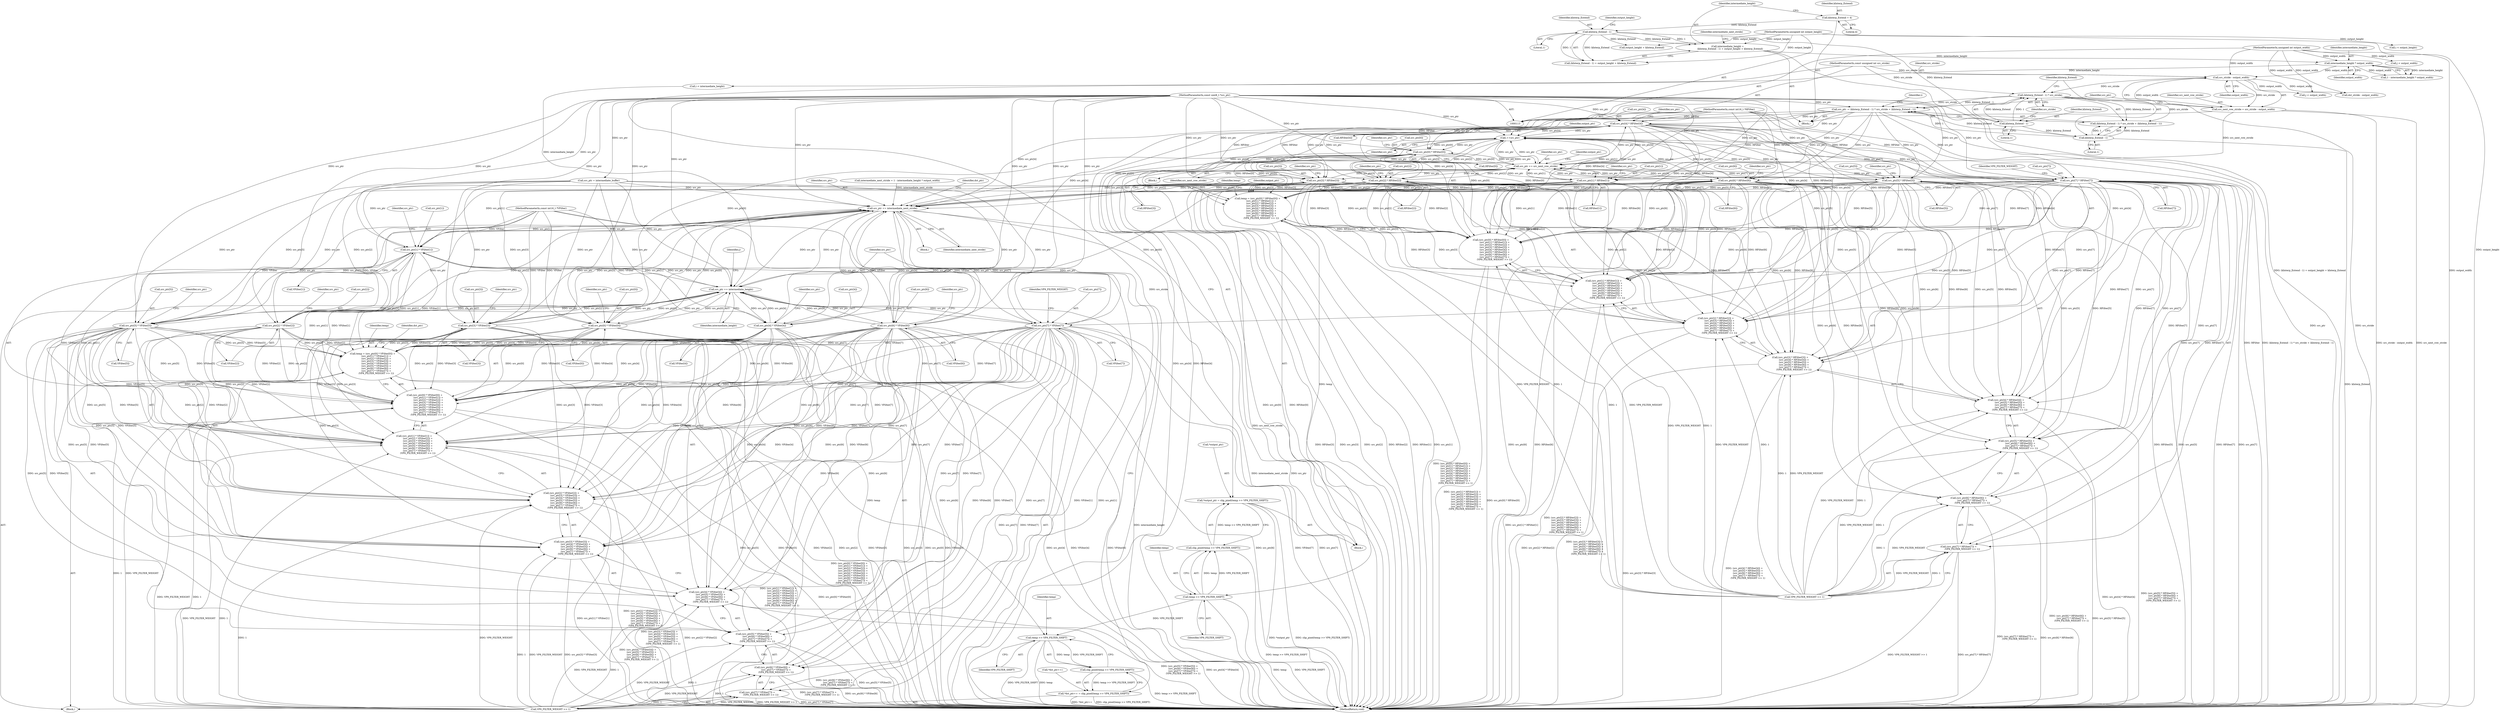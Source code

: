 digraph "0_Android_5a9753fca56f0eeb9f61e342b2fccffc364f9426_34@array" {
"1000225" [label="(Call,src_ptr[4] * HFilter[4])"];
"1000158" [label="(Call,src_ptr -= (kInterp_Extend - 1) * src_stride + (kInterp_Extend - 1))"];
"1000161" [label="(Call,(kInterp_Extend - 1) * src_stride)"];
"1000162" [label="(Call,kInterp_Extend - 1)"];
"1000131" [label="(Call,kInterp_Extend - 1)"];
"1000124" [label="(Call,kInterp_Extend = 4)"];
"1000155" [label="(Call,src_stride - output_width)"];
"1000115" [label="(MethodParameterIn,const unsigned int src_stride)"];
"1000145" [label="(Call,intermediate_height * output_width)"];
"1000128" [label="(Call,intermediate_height =\n       (kInterp_Extend - 1) + output_height + kInterp_Extend)"];
"1000121" [label="(MethodParameterIn,unsigned int output_height)"];
"1000120" [label="(MethodParameterIn,unsigned int output_width)"];
"1000166" [label="(Call,kInterp_Extend - 1)"];
"1000114" [label="(MethodParameterIn,const uint8_t *src_ptr)"];
"1000266" [label="(Call,++src_ptr)"];
"1000193" [label="(Call,src_ptr[0] * HFilter[0])"];
"1000271" [label="(Call,src_ptr += src_next_row_stride)"];
"1000153" [label="(Call,src_next_row_stride = src_stride - output_width)"];
"1000209" [label="(Call,src_ptr[2] * HFilter[2])"];
"1000116" [label="(MethodParameterIn,const int16_t *HFilter)"];
"1000225" [label="(Call,src_ptr[4] * HFilter[4])"];
"1000217" [label="(Call,src_ptr[3] * HFilter[3])"];
"1000201" [label="(Call,src_ptr[1] * HFilter[1])"];
"1000233" [label="(Call,src_ptr[5] * HFilter[5])"];
"1000241" [label="(Call,src_ptr[6] * HFilter[6])"];
"1000249" [label="(Call,src_ptr[7] * HFilter[7])"];
"1000190" [label="(Call,temp = (src_ptr[0] * HFilter[0]) +\n          (src_ptr[1] * HFilter[1]) +\n          (src_ptr[2] * HFilter[2]) +\n          (src_ptr[3] * HFilter[3]) +\n          (src_ptr[4] * HFilter[4]) +\n          (src_ptr[5] * HFilter[5]) +\n          (src_ptr[6] * HFilter[6]) +\n          (src_ptr[7] * HFilter[7]) +\n          (VP9_FILTER_WEIGHT >> 1))"];
"1000263" [label="(Call,temp >> VP9_FILTER_SHIFT)"];
"1000262" [label="(Call,clip_pixel(temp >> VP9_FILTER_SHIFT))"];
"1000259" [label="(Call,*output_ptr = clip_pixel(temp >> VP9_FILTER_SHIFT))"];
"1000381" [label="(Call,temp >> VP9_FILTER_SHIFT)"];
"1000380" [label="(Call,clip_pixel(temp >> VP9_FILTER_SHIFT))"];
"1000376" [label="(Call,*dst_ptr++ = clip_pixel(temp >> VP9_FILTER_SHIFT))"];
"1000192" [label="(Call,(src_ptr[0] * HFilter[0]) +\n          (src_ptr[1] * HFilter[1]) +\n          (src_ptr[2] * HFilter[2]) +\n          (src_ptr[3] * HFilter[3]) +\n          (src_ptr[4] * HFilter[4]) +\n          (src_ptr[5] * HFilter[5]) +\n          (src_ptr[6] * HFilter[6]) +\n          (src_ptr[7] * HFilter[7]) +\n          (VP9_FILTER_WEIGHT >> 1))"];
"1000200" [label="(Call,(src_ptr[1] * HFilter[1]) +\n          (src_ptr[2] * HFilter[2]) +\n          (src_ptr[3] * HFilter[3]) +\n          (src_ptr[4] * HFilter[4]) +\n          (src_ptr[5] * HFilter[5]) +\n          (src_ptr[6] * HFilter[6]) +\n          (src_ptr[7] * HFilter[7]) +\n          (VP9_FILTER_WEIGHT >> 1))"];
"1000208" [label="(Call,(src_ptr[2] * HFilter[2]) +\n          (src_ptr[3] * HFilter[3]) +\n          (src_ptr[4] * HFilter[4]) +\n          (src_ptr[5] * HFilter[5]) +\n          (src_ptr[6] * HFilter[6]) +\n          (src_ptr[7] * HFilter[7]) +\n          (VP9_FILTER_WEIGHT >> 1))"];
"1000216" [label="(Call,(src_ptr[3] * HFilter[3]) +\n          (src_ptr[4] * HFilter[4]) +\n          (src_ptr[5] * HFilter[5]) +\n          (src_ptr[6] * HFilter[6]) +\n          (src_ptr[7] * HFilter[7]) +\n          (VP9_FILTER_WEIGHT >> 1))"];
"1000224" [label="(Call,(src_ptr[4] * HFilter[4]) +\n          (src_ptr[5] * HFilter[5]) +\n          (src_ptr[6] * HFilter[6]) +\n          (src_ptr[7] * HFilter[7]) +\n          (VP9_FILTER_WEIGHT >> 1))"];
"1000318" [label="(Call,src_ptr[1] * VFilter[1])"];
"1000307" [label="(Call,temp = (src_ptr[0] * VFilter[0]) +\n          (src_ptr[1] * VFilter[1]) +\n          (src_ptr[2] * VFilter[2]) +\n          (src_ptr[3] * VFilter[3]) +\n          (src_ptr[4] * VFilter[4]) +\n          (src_ptr[5] * VFilter[5]) +\n          (src_ptr[6] * VFilter[6]) +\n          (src_ptr[7] * VFilter[7]) +\n          (VP9_FILTER_WEIGHT >> 1))"];
"1000309" [label="(Call,(src_ptr[0] * VFilter[0]) +\n          (src_ptr[1] * VFilter[1]) +\n          (src_ptr[2] * VFilter[2]) +\n          (src_ptr[3] * VFilter[3]) +\n          (src_ptr[4] * VFilter[4]) +\n          (src_ptr[5] * VFilter[5]) +\n          (src_ptr[6] * VFilter[6]) +\n          (src_ptr[7] * VFilter[7]) +\n          (VP9_FILTER_WEIGHT >> 1))"];
"1000317" [label="(Call,(src_ptr[1] * VFilter[1]) +\n          (src_ptr[2] * VFilter[2]) +\n          (src_ptr[3] * VFilter[3]) +\n          (src_ptr[4] * VFilter[4]) +\n          (src_ptr[5] * VFilter[5]) +\n          (src_ptr[6] * VFilter[6]) +\n          (src_ptr[7] * VFilter[7]) +\n          (VP9_FILTER_WEIGHT >> 1))"];
"1000384" [label="(Call,src_ptr += intermediate_height)"];
"1000310" [label="(Call,src_ptr[0] * VFilter[0])"];
"1000387" [label="(Call,src_ptr += intermediate_next_stride)"];
"1000326" [label="(Call,src_ptr[2] * VFilter[2])"];
"1000325" [label="(Call,(src_ptr[2] * VFilter[2]) +\n          (src_ptr[3] * VFilter[3]) +\n          (src_ptr[4] * VFilter[4]) +\n          (src_ptr[5] * VFilter[5]) +\n          (src_ptr[6] * VFilter[6]) +\n          (src_ptr[7] * VFilter[7]) +\n          (VP9_FILTER_WEIGHT >> 1))"];
"1000334" [label="(Call,src_ptr[3] * VFilter[3])"];
"1000333" [label="(Call,(src_ptr[3] * VFilter[3]) +\n          (src_ptr[4] * VFilter[4]) +\n          (src_ptr[5] * VFilter[5]) +\n          (src_ptr[6] * VFilter[6]) +\n          (src_ptr[7] * VFilter[7]) +\n          (VP9_FILTER_WEIGHT >> 1))"];
"1000342" [label="(Call,src_ptr[4] * VFilter[4])"];
"1000341" [label="(Call,(src_ptr[4] * VFilter[4]) +\n          (src_ptr[5] * VFilter[5]) +\n          (src_ptr[6] * VFilter[6]) +\n          (src_ptr[7] * VFilter[7]) +\n          (VP9_FILTER_WEIGHT >> 1))"];
"1000350" [label="(Call,src_ptr[5] * VFilter[5])"];
"1000349" [label="(Call,(src_ptr[5] * VFilter[5]) +\n          (src_ptr[6] * VFilter[6]) +\n          (src_ptr[7] * VFilter[7]) +\n          (VP9_FILTER_WEIGHT >> 1))"];
"1000358" [label="(Call,src_ptr[6] * VFilter[6])"];
"1000357" [label="(Call,(src_ptr[6] * VFilter[6]) +\n          (src_ptr[7] * VFilter[7]) +\n          (VP9_FILTER_WEIGHT >> 1))"];
"1000366" [label="(Call,src_ptr[7] * VFilter[7])"];
"1000365" [label="(Call,(src_ptr[7] * VFilter[7]) +\n          (VP9_FILTER_WEIGHT >> 1))"];
"1000232" [label="(Call,(src_ptr[5] * HFilter[5]) +\n          (src_ptr[6] * HFilter[6]) +\n          (src_ptr[7] * HFilter[7]) +\n          (VP9_FILTER_WEIGHT >> 1))"];
"1000240" [label="(Call,(src_ptr[6] * HFilter[6]) +\n          (src_ptr[7] * HFilter[7]) +\n          (VP9_FILTER_WEIGHT >> 1))"];
"1000248" [label="(Call,(src_ptr[7] * HFilter[7]) +\n          (VP9_FILTER_WEIGHT >> 1))"];
"1000166" [label="(Call,kInterp_Extend - 1)"];
"1000219" [label="(Identifier,src_ptr)"];
"1000121" [label="(MethodParameterIn,unsigned int output_height)"];
"1000272" [label="(Identifier,src_ptr)"];
"1000203" [label="(Identifier,src_ptr)"];
"1000221" [label="(Call,HFilter[3])"];
"1000162" [label="(Call,kInterp_Extend - 1)"];
"1000248" [label="(Call,(src_ptr[7] * HFilter[7]) +\n          (VP9_FILTER_WEIGHT >> 1))"];
"1000382" [label="(Identifier,temp)"];
"1000242" [label="(Call,src_ptr[6])"];
"1000130" [label="(Call,(kInterp_Extend - 1) + output_height + kInterp_Extend)"];
"1000343" [label="(Call,src_ptr[4])"];
"1000168" [label="(Literal,1)"];
"1000218" [label="(Call,src_ptr[3])"];
"1000377" [label="(Call,*dst_ptr++)"];
"1000383" [label="(Identifier,VP9_FILTER_SHIFT)"];
"1000263" [label="(Call,temp >> VP9_FILTER_SHIFT)"];
"1000304" [label="(Identifier,j)"];
"1000262" [label="(Call,clip_pixel(temp >> VP9_FILTER_SHIFT))"];
"1000217" [label="(Call,src_ptr[3] * HFilter[3])"];
"1000380" [label="(Call,clip_pixel(temp >> VP9_FILTER_SHIFT))"];
"1000126" [label="(Literal,4)"];
"1000192" [label="(Call,(src_ptr[0] * HFilter[0]) +\n          (src_ptr[1] * HFilter[1]) +\n          (src_ptr[2] * HFilter[2]) +\n          (src_ptr[3] * HFilter[3]) +\n          (src_ptr[4] * HFilter[4]) +\n          (src_ptr[5] * HFilter[5]) +\n          (src_ptr[6] * HFilter[6]) +\n          (src_ptr[7] * HFilter[7]) +\n          (VP9_FILTER_WEIGHT >> 1))"];
"1000290" [label="(Call,i < output_height)"];
"1000115" [label="(MethodParameterIn,const unsigned int src_stride)"];
"1000374" [label="(Identifier,VP9_FILTER_WEIGHT)"];
"1000379" [label="(Identifier,dst_ptr)"];
"1000135" [label="(Identifier,output_height)"];
"1000194" [label="(Call,src_ptr[0])"];
"1000277" [label="(Call,src_ptr = intermediate_buffer)"];
"1000311" [label="(Call,src_ptr[0])"];
"1000351" [label="(Call,src_ptr[5])"];
"1000326" [label="(Call,src_ptr[2] * VFilter[2])"];
"1000209" [label="(Call,src_ptr[2] * HFilter[2])"];
"1000165" [label="(Identifier,src_stride)"];
"1000132" [label="(Identifier,kInterp_Extend)"];
"1000167" [label="(Identifier,kInterp_Extend)"];
"1000178" [label="(Block,)"];
"1000164" [label="(Literal,1)"];
"1000141" [label="(Call,intermediate_next_stride = 1 - intermediate_height * output_width)"];
"1000307" [label="(Call,temp = (src_ptr[0] * VFilter[0]) +\n          (src_ptr[1] * VFilter[1]) +\n          (src_ptr[2] * VFilter[2]) +\n          (src_ptr[3] * VFilter[3]) +\n          (src_ptr[4] * VFilter[4]) +\n          (src_ptr[5] * VFilter[5]) +\n          (src_ptr[6] * VFilter[6]) +\n          (src_ptr[7] * VFilter[7]) +\n          (VP9_FILTER_WEIGHT >> 1))"];
"1000134" [label="(Call,output_height + kInterp_Extend)"];
"1000234" [label="(Call,src_ptr[5])"];
"1000260" [label="(Call,*output_ptr)"];
"1000362" [label="(Call,VFilter[6])"];
"1000370" [label="(Call,VFilter[7])"];
"1000191" [label="(Identifier,temp)"];
"1000226" [label="(Call,src_ptr[4])"];
"1000308" [label="(Identifier,temp)"];
"1000197" [label="(Call,HFilter[0])"];
"1000320" [label="(Identifier,src_ptr)"];
"1000322" [label="(Call,VFilter[1])"];
"1000146" [label="(Identifier,intermediate_height)"];
"1000346" [label="(Call,VFilter[4])"];
"1000251" [label="(Identifier,src_ptr)"];
"1000161" [label="(Call,(kInterp_Extend - 1) * src_stride)"];
"1000208" [label="(Call,(src_ptr[2] * HFilter[2]) +\n          (src_ptr[3] * HFilter[3]) +\n          (src_ptr[4] * HFilter[4]) +\n          (src_ptr[5] * HFilter[5]) +\n          (src_ptr[6] * HFilter[6]) +\n          (src_ptr[7] * HFilter[7]) +\n          (VP9_FILTER_WEIGHT >> 1))"];
"1000124" [label="(Call,kInterp_Extend = 4)"];
"1000259" [label="(Call,*output_ptr = clip_pixel(temp >> VP9_FILTER_SHIFT))"];
"1000249" [label="(Call,src_ptr[7] * HFilter[7])"];
"1000330" [label="(Call,VFilter[2])"];
"1000237" [label="(Call,HFilter[5])"];
"1000261" [label="(Identifier,output_ptr)"];
"1000155" [label="(Call,src_stride - output_width)"];
"1000240" [label="(Call,(src_ptr[6] * HFilter[6]) +\n          (src_ptr[7] * HFilter[7]) +\n          (VP9_FILTER_WEIGHT >> 1))"];
"1000171" [label="(Identifier,i)"];
"1000158" [label="(Call,src_ptr -= (kInterp_Extend - 1) * src_stride + (kInterp_Extend - 1))"];
"1000241" [label="(Call,src_ptr[6] * HFilter[6])"];
"1000349" [label="(Call,(src_ptr[5] * VFilter[5]) +\n          (src_ptr[6] * VFilter[6]) +\n          (src_ptr[7] * VFilter[7]) +\n          (VP9_FILTER_WEIGHT >> 1))"];
"1000183" [label="(Call,j < output_width)"];
"1000200" [label="(Call,(src_ptr[1] * HFilter[1]) +\n          (src_ptr[2] * HFilter[2]) +\n          (src_ptr[3] * HFilter[3]) +\n          (src_ptr[4] * HFilter[4]) +\n          (src_ptr[5] * HFilter[5]) +\n          (src_ptr[6] * HFilter[6]) +\n          (src_ptr[7] * HFilter[7]) +\n          (VP9_FILTER_WEIGHT >> 1))"];
"1000264" [label="(Identifier,temp)"];
"1000114" [label="(MethodParameterIn,const uint8_t *src_ptr)"];
"1000257" [label="(Identifier,VP9_FILTER_WEIGHT)"];
"1000336" [label="(Identifier,src_ptr)"];
"1000205" [label="(Call,HFilter[1])"];
"1000256" [label="(Call,VP9_FILTER_WEIGHT >> 1)"];
"1000386" [label="(Identifier,intermediate_height)"];
"1000245" [label="(Call,HFilter[6])"];
"1000143" [label="(Call,1 - intermediate_height * output_width)"];
"1000224" [label="(Call,(src_ptr[4] * HFilter[4]) +\n          (src_ptr[5] * HFilter[5]) +\n          (src_ptr[6] * HFilter[6]) +\n          (src_ptr[7] * HFilter[7]) +\n          (VP9_FILTER_WEIGHT >> 1))"];
"1000120" [label="(MethodParameterIn,unsigned int output_width)"];
"1000131" [label="(Call,kInterp_Extend - 1)"];
"1000295" [label="(Block,)"];
"1000352" [label="(Identifier,src_ptr)"];
"1000116" [label="(MethodParameterIn,const int16_t *HFilter)"];
"1000157" [label="(Identifier,output_width)"];
"1000365" [label="(Call,(src_ptr[7] * VFilter[7]) +\n          (VP9_FILTER_WEIGHT >> 1))"];
"1000156" [label="(Identifier,src_stride)"];
"1000366" [label="(Call,src_ptr[7] * VFilter[7])"];
"1000384" [label="(Call,src_ptr += intermediate_height)"];
"1000327" [label="(Call,src_ptr[2])"];
"1000391" [label="(Identifier,dst_ptr)"];
"1000300" [label="(Call,j < output_width)"];
"1000359" [label="(Call,src_ptr[6])"];
"1000389" [label="(Identifier,intermediate_next_stride)"];
"1000154" [label="(Identifier,src_next_row_stride)"];
"1000210" [label="(Call,src_ptr[2])"];
"1000354" [label="(Call,VFilter[5])"];
"1000142" [label="(Identifier,intermediate_next_stride)"];
"1000335" [label="(Call,src_ptr[3])"];
"1000309" [label="(Call,(src_ptr[0] * VFilter[0]) +\n          (src_ptr[1] * VFilter[1]) +\n          (src_ptr[2] * VFilter[2]) +\n          (src_ptr[3] * VFilter[3]) +\n          (src_ptr[4] * VFilter[4]) +\n          (src_ptr[5] * VFilter[5]) +\n          (src_ptr[6] * VFilter[6]) +\n          (src_ptr[7] * VFilter[7]) +\n          (VP9_FILTER_WEIGHT >> 1))"];
"1000266" [label="(Call,++src_ptr)"];
"1000190" [label="(Call,temp = (src_ptr[0] * HFilter[0]) +\n          (src_ptr[1] * HFilter[1]) +\n          (src_ptr[2] * HFilter[2]) +\n          (src_ptr[3] * HFilter[3]) +\n          (src_ptr[4] * HFilter[4]) +\n          (src_ptr[5] * HFilter[5]) +\n          (src_ptr[6] * HFilter[6]) +\n          (src_ptr[7] * HFilter[7]) +\n          (VP9_FILTER_WEIGHT >> 1))"];
"1000305" [label="(Block,)"];
"1000153" [label="(Call,src_next_row_stride = src_stride - output_width)"];
"1000325" [label="(Call,(src_ptr[2] * VFilter[2]) +\n          (src_ptr[3] * VFilter[3]) +\n          (src_ptr[4] * VFilter[4]) +\n          (src_ptr[5] * VFilter[5]) +\n          (src_ptr[6] * VFilter[6]) +\n          (src_ptr[7] * VFilter[7]) +\n          (VP9_FILTER_WEIGHT >> 1))"];
"1000271" [label="(Call,src_ptr += src_next_row_stride)"];
"1000318" [label="(Call,src_ptr[1] * VFilter[1])"];
"1000342" [label="(Call,src_ptr[4] * VFilter[4])"];
"1000227" [label="(Identifier,src_ptr)"];
"1000160" [label="(Call,(kInterp_Extend - 1) * src_stride + (kInterp_Extend - 1))"];
"1000201" [label="(Call,src_ptr[1] * HFilter[1])"];
"1000243" [label="(Identifier,src_ptr)"];
"1000341" [label="(Call,(src_ptr[4] * VFilter[4]) +\n          (src_ptr[5] * VFilter[5]) +\n          (src_ptr[6] * VFilter[6]) +\n          (src_ptr[7] * VFilter[7]) +\n          (VP9_FILTER_WEIGHT >> 1))"];
"1000273" [label="(Identifier,src_next_row_stride)"];
"1000338" [label="(Call,VFilter[3])"];
"1000275" [label="(Identifier,output_ptr)"];
"1000344" [label="(Identifier,src_ptr)"];
"1000225" [label="(Call,src_ptr[4] * HFilter[4])"];
"1000317" [label="(Call,(src_ptr[1] * VFilter[1]) +\n          (src_ptr[2] * VFilter[2]) +\n          (src_ptr[3] * VFilter[3]) +\n          (src_ptr[4] * VFilter[4]) +\n          (src_ptr[5] * VFilter[5]) +\n          (src_ptr[6] * VFilter[6]) +\n          (src_ptr[7] * VFilter[7]) +\n          (VP9_FILTER_WEIGHT >> 1))"];
"1000357" [label="(Call,(src_ptr[6] * VFilter[6]) +\n          (src_ptr[7] * VFilter[7]) +\n          (VP9_FILTER_WEIGHT >> 1))"];
"1000393" [label="(MethodReturn,void)"];
"1000147" [label="(Identifier,output_width)"];
"1000129" [label="(Identifier,intermediate_height)"];
"1000193" [label="(Call,src_ptr[0] * HFilter[0])"];
"1000145" [label="(Call,intermediate_height * output_width)"];
"1000188" [label="(Block,)"];
"1000117" [label="(MethodParameterIn,const int16_t *VFilter)"];
"1000360" [label="(Identifier,src_ptr)"];
"1000235" [label="(Identifier,src_ptr)"];
"1000368" [label="(Identifier,src_ptr)"];
"1000211" [label="(Identifier,src_ptr)"];
"1000125" [label="(Identifier,kInterp_Extend)"];
"1000387" [label="(Call,src_ptr += intermediate_next_stride)"];
"1000122" [label="(Block,)"];
"1000373" [label="(Call,VP9_FILTER_WEIGHT >> 1)"];
"1000202" [label="(Call,src_ptr[1])"];
"1000233" [label="(Call,src_ptr[5] * HFilter[5])"];
"1000163" [label="(Identifier,kInterp_Extend)"];
"1000381" [label="(Call,temp >> VP9_FILTER_SHIFT)"];
"1000173" [label="(Call,i < intermediate_height)"];
"1000229" [label="(Call,HFilter[4])"];
"1000213" [label="(Call,HFilter[2])"];
"1000385" [label="(Identifier,src_ptr)"];
"1000232" [label="(Call,(src_ptr[5] * HFilter[5]) +\n          (src_ptr[6] * HFilter[6]) +\n          (src_ptr[7] * HFilter[7]) +\n          (VP9_FILTER_WEIGHT >> 1))"];
"1000367" [label="(Call,src_ptr[7])"];
"1000216" [label="(Call,(src_ptr[3] * HFilter[3]) +\n          (src_ptr[4] * HFilter[4]) +\n          (src_ptr[5] * HFilter[5]) +\n          (src_ptr[6] * HFilter[6]) +\n          (src_ptr[7] * HFilter[7]) +\n          (VP9_FILTER_WEIGHT >> 1))"];
"1000267" [label="(Identifier,src_ptr)"];
"1000128" [label="(Call,intermediate_height =\n       (kInterp_Extend - 1) + output_height + kInterp_Extend)"];
"1000253" [label="(Call,HFilter[7])"];
"1000310" [label="(Call,src_ptr[0] * VFilter[0])"];
"1000283" [label="(Call,dst_stride - output_width)"];
"1000334" [label="(Call,src_ptr[3] * VFilter[3])"];
"1000159" [label="(Identifier,src_ptr)"];
"1000376" [label="(Call,*dst_ptr++ = clip_pixel(temp >> VP9_FILTER_SHIFT))"];
"1000314" [label="(Call,VFilter[0])"];
"1000269" [label="(Identifier,output_ptr)"];
"1000350" [label="(Call,src_ptr[5] * VFilter[5])"];
"1000333" [label="(Call,(src_ptr[3] * VFilter[3]) +\n          (src_ptr[4] * VFilter[4]) +\n          (src_ptr[5] * VFilter[5]) +\n          (src_ptr[6] * VFilter[6]) +\n          (src_ptr[7] * VFilter[7]) +\n          (VP9_FILTER_WEIGHT >> 1))"];
"1000133" [label="(Literal,1)"];
"1000358" [label="(Call,src_ptr[6] * VFilter[6])"];
"1000250" [label="(Call,src_ptr[7])"];
"1000328" [label="(Identifier,src_ptr)"];
"1000265" [label="(Identifier,VP9_FILTER_SHIFT)"];
"1000388" [label="(Identifier,src_ptr)"];
"1000319" [label="(Call,src_ptr[1])"];
"1000225" -> "1000224"  [label="AST: "];
"1000225" -> "1000229"  [label="CFG: "];
"1000226" -> "1000225"  [label="AST: "];
"1000229" -> "1000225"  [label="AST: "];
"1000235" -> "1000225"  [label="CFG: "];
"1000225" -> "1000393"  [label="DDG: src_ptr[4]"];
"1000225" -> "1000393"  [label="DDG: HFilter[4]"];
"1000225" -> "1000190"  [label="DDG: src_ptr[4]"];
"1000225" -> "1000190"  [label="DDG: HFilter[4]"];
"1000225" -> "1000192"  [label="DDG: src_ptr[4]"];
"1000225" -> "1000192"  [label="DDG: HFilter[4]"];
"1000225" -> "1000200"  [label="DDG: src_ptr[4]"];
"1000225" -> "1000200"  [label="DDG: HFilter[4]"];
"1000225" -> "1000208"  [label="DDG: src_ptr[4]"];
"1000225" -> "1000208"  [label="DDG: HFilter[4]"];
"1000225" -> "1000216"  [label="DDG: src_ptr[4]"];
"1000225" -> "1000216"  [label="DDG: HFilter[4]"];
"1000225" -> "1000224"  [label="DDG: src_ptr[4]"];
"1000225" -> "1000224"  [label="DDG: HFilter[4]"];
"1000158" -> "1000225"  [label="DDG: src_ptr"];
"1000266" -> "1000225"  [label="DDG: src_ptr"];
"1000271" -> "1000225"  [label="DDG: src_ptr"];
"1000114" -> "1000225"  [label="DDG: src_ptr"];
"1000116" -> "1000225"  [label="DDG: HFilter"];
"1000225" -> "1000266"  [label="DDG: src_ptr[4]"];
"1000225" -> "1000271"  [label="DDG: src_ptr[4]"];
"1000225" -> "1000342"  [label="DDG: src_ptr[4]"];
"1000225" -> "1000387"  [label="DDG: src_ptr[4]"];
"1000158" -> "1000122"  [label="AST: "];
"1000158" -> "1000160"  [label="CFG: "];
"1000159" -> "1000158"  [label="AST: "];
"1000160" -> "1000158"  [label="AST: "];
"1000171" -> "1000158"  [label="CFG: "];
"1000158" -> "1000393"  [label="DDG: (kInterp_Extend - 1) * src_stride + (kInterp_Extend - 1)"];
"1000161" -> "1000158"  [label="DDG: kInterp_Extend - 1"];
"1000161" -> "1000158"  [label="DDG: src_stride"];
"1000166" -> "1000158"  [label="DDG: kInterp_Extend"];
"1000166" -> "1000158"  [label="DDG: 1"];
"1000114" -> "1000158"  [label="DDG: src_ptr"];
"1000158" -> "1000193"  [label="DDG: src_ptr"];
"1000158" -> "1000201"  [label="DDG: src_ptr"];
"1000158" -> "1000209"  [label="DDG: src_ptr"];
"1000158" -> "1000217"  [label="DDG: src_ptr"];
"1000158" -> "1000233"  [label="DDG: src_ptr"];
"1000158" -> "1000241"  [label="DDG: src_ptr"];
"1000158" -> "1000249"  [label="DDG: src_ptr"];
"1000158" -> "1000266"  [label="DDG: src_ptr"];
"1000158" -> "1000271"  [label="DDG: src_ptr"];
"1000161" -> "1000160"  [label="AST: "];
"1000161" -> "1000165"  [label="CFG: "];
"1000162" -> "1000161"  [label="AST: "];
"1000165" -> "1000161"  [label="AST: "];
"1000167" -> "1000161"  [label="CFG: "];
"1000161" -> "1000393"  [label="DDG: src_stride"];
"1000161" -> "1000160"  [label="DDG: kInterp_Extend - 1"];
"1000161" -> "1000160"  [label="DDG: src_stride"];
"1000162" -> "1000161"  [label="DDG: kInterp_Extend"];
"1000162" -> "1000161"  [label="DDG: 1"];
"1000155" -> "1000161"  [label="DDG: src_stride"];
"1000115" -> "1000161"  [label="DDG: src_stride"];
"1000162" -> "1000164"  [label="CFG: "];
"1000163" -> "1000162"  [label="AST: "];
"1000164" -> "1000162"  [label="AST: "];
"1000165" -> "1000162"  [label="CFG: "];
"1000131" -> "1000162"  [label="DDG: kInterp_Extend"];
"1000162" -> "1000166"  [label="DDG: kInterp_Extend"];
"1000131" -> "1000130"  [label="AST: "];
"1000131" -> "1000133"  [label="CFG: "];
"1000132" -> "1000131"  [label="AST: "];
"1000133" -> "1000131"  [label="AST: "];
"1000135" -> "1000131"  [label="CFG: "];
"1000131" -> "1000128"  [label="DDG: kInterp_Extend"];
"1000131" -> "1000128"  [label="DDG: 1"];
"1000131" -> "1000130"  [label="DDG: kInterp_Extend"];
"1000131" -> "1000130"  [label="DDG: 1"];
"1000124" -> "1000131"  [label="DDG: kInterp_Extend"];
"1000131" -> "1000134"  [label="DDG: kInterp_Extend"];
"1000124" -> "1000122"  [label="AST: "];
"1000124" -> "1000126"  [label="CFG: "];
"1000125" -> "1000124"  [label="AST: "];
"1000126" -> "1000124"  [label="AST: "];
"1000129" -> "1000124"  [label="CFG: "];
"1000155" -> "1000153"  [label="AST: "];
"1000155" -> "1000157"  [label="CFG: "];
"1000156" -> "1000155"  [label="AST: "];
"1000157" -> "1000155"  [label="AST: "];
"1000153" -> "1000155"  [label="CFG: "];
"1000155" -> "1000153"  [label="DDG: src_stride"];
"1000155" -> "1000153"  [label="DDG: output_width"];
"1000115" -> "1000155"  [label="DDG: src_stride"];
"1000145" -> "1000155"  [label="DDG: output_width"];
"1000120" -> "1000155"  [label="DDG: output_width"];
"1000155" -> "1000183"  [label="DDG: output_width"];
"1000155" -> "1000283"  [label="DDG: output_width"];
"1000115" -> "1000113"  [label="AST: "];
"1000115" -> "1000393"  [label="DDG: src_stride"];
"1000145" -> "1000143"  [label="AST: "];
"1000145" -> "1000147"  [label="CFG: "];
"1000146" -> "1000145"  [label="AST: "];
"1000147" -> "1000145"  [label="AST: "];
"1000143" -> "1000145"  [label="CFG: "];
"1000145" -> "1000143"  [label="DDG: intermediate_height"];
"1000145" -> "1000143"  [label="DDG: output_width"];
"1000128" -> "1000145"  [label="DDG: intermediate_height"];
"1000120" -> "1000145"  [label="DDG: output_width"];
"1000145" -> "1000173"  [label="DDG: intermediate_height"];
"1000128" -> "1000122"  [label="AST: "];
"1000128" -> "1000130"  [label="CFG: "];
"1000129" -> "1000128"  [label="AST: "];
"1000130" -> "1000128"  [label="AST: "];
"1000142" -> "1000128"  [label="CFG: "];
"1000128" -> "1000393"  [label="DDG: (kInterp_Extend - 1) + output_height + kInterp_Extend"];
"1000121" -> "1000128"  [label="DDG: output_height"];
"1000121" -> "1000113"  [label="AST: "];
"1000121" -> "1000393"  [label="DDG: output_height"];
"1000121" -> "1000130"  [label="DDG: output_height"];
"1000121" -> "1000134"  [label="DDG: output_height"];
"1000121" -> "1000290"  [label="DDG: output_height"];
"1000120" -> "1000113"  [label="AST: "];
"1000120" -> "1000393"  [label="DDG: output_width"];
"1000120" -> "1000183"  [label="DDG: output_width"];
"1000120" -> "1000283"  [label="DDG: output_width"];
"1000120" -> "1000300"  [label="DDG: output_width"];
"1000166" -> "1000160"  [label="AST: "];
"1000166" -> "1000168"  [label="CFG: "];
"1000167" -> "1000166"  [label="AST: "];
"1000168" -> "1000166"  [label="AST: "];
"1000160" -> "1000166"  [label="CFG: "];
"1000166" -> "1000393"  [label="DDG: kInterp_Extend"];
"1000166" -> "1000160"  [label="DDG: kInterp_Extend"];
"1000166" -> "1000160"  [label="DDG: 1"];
"1000114" -> "1000113"  [label="AST: "];
"1000114" -> "1000393"  [label="DDG: src_ptr"];
"1000114" -> "1000193"  [label="DDG: src_ptr"];
"1000114" -> "1000201"  [label="DDG: src_ptr"];
"1000114" -> "1000209"  [label="DDG: src_ptr"];
"1000114" -> "1000217"  [label="DDG: src_ptr"];
"1000114" -> "1000233"  [label="DDG: src_ptr"];
"1000114" -> "1000241"  [label="DDG: src_ptr"];
"1000114" -> "1000249"  [label="DDG: src_ptr"];
"1000114" -> "1000266"  [label="DDG: src_ptr"];
"1000114" -> "1000271"  [label="DDG: src_ptr"];
"1000114" -> "1000277"  [label="DDG: src_ptr"];
"1000114" -> "1000310"  [label="DDG: src_ptr"];
"1000114" -> "1000318"  [label="DDG: src_ptr"];
"1000114" -> "1000326"  [label="DDG: src_ptr"];
"1000114" -> "1000334"  [label="DDG: src_ptr"];
"1000114" -> "1000342"  [label="DDG: src_ptr"];
"1000114" -> "1000350"  [label="DDG: src_ptr"];
"1000114" -> "1000358"  [label="DDG: src_ptr"];
"1000114" -> "1000366"  [label="DDG: src_ptr"];
"1000114" -> "1000384"  [label="DDG: src_ptr"];
"1000114" -> "1000387"  [label="DDG: src_ptr"];
"1000266" -> "1000188"  [label="AST: "];
"1000266" -> "1000267"  [label="CFG: "];
"1000267" -> "1000266"  [label="AST: "];
"1000269" -> "1000266"  [label="CFG: "];
"1000266" -> "1000193"  [label="DDG: src_ptr"];
"1000266" -> "1000201"  [label="DDG: src_ptr"];
"1000266" -> "1000209"  [label="DDG: src_ptr"];
"1000266" -> "1000217"  [label="DDG: src_ptr"];
"1000266" -> "1000233"  [label="DDG: src_ptr"];
"1000266" -> "1000241"  [label="DDG: src_ptr"];
"1000266" -> "1000249"  [label="DDG: src_ptr"];
"1000193" -> "1000266"  [label="DDG: src_ptr[0]"];
"1000209" -> "1000266"  [label="DDG: src_ptr[2]"];
"1000217" -> "1000266"  [label="DDG: src_ptr[3]"];
"1000201" -> "1000266"  [label="DDG: src_ptr[1]"];
"1000233" -> "1000266"  [label="DDG: src_ptr[5]"];
"1000241" -> "1000266"  [label="DDG: src_ptr[6]"];
"1000249" -> "1000266"  [label="DDG: src_ptr[7]"];
"1000271" -> "1000266"  [label="DDG: src_ptr"];
"1000266" -> "1000271"  [label="DDG: src_ptr"];
"1000193" -> "1000192"  [label="AST: "];
"1000193" -> "1000197"  [label="CFG: "];
"1000194" -> "1000193"  [label="AST: "];
"1000197" -> "1000193"  [label="AST: "];
"1000203" -> "1000193"  [label="CFG: "];
"1000193" -> "1000393"  [label="DDG: src_ptr[0]"];
"1000193" -> "1000393"  [label="DDG: HFilter[0]"];
"1000193" -> "1000190"  [label="DDG: src_ptr[0]"];
"1000193" -> "1000190"  [label="DDG: HFilter[0]"];
"1000193" -> "1000192"  [label="DDG: src_ptr[0]"];
"1000193" -> "1000192"  [label="DDG: HFilter[0]"];
"1000271" -> "1000193"  [label="DDG: src_ptr"];
"1000116" -> "1000193"  [label="DDG: HFilter"];
"1000193" -> "1000271"  [label="DDG: src_ptr[0]"];
"1000193" -> "1000310"  [label="DDG: src_ptr[0]"];
"1000193" -> "1000387"  [label="DDG: src_ptr[0]"];
"1000271" -> "1000178"  [label="AST: "];
"1000271" -> "1000273"  [label="CFG: "];
"1000272" -> "1000271"  [label="AST: "];
"1000273" -> "1000271"  [label="AST: "];
"1000275" -> "1000271"  [label="CFG: "];
"1000271" -> "1000393"  [label="DDG: src_next_row_stride"];
"1000271" -> "1000201"  [label="DDG: src_ptr"];
"1000271" -> "1000209"  [label="DDG: src_ptr"];
"1000271" -> "1000217"  [label="DDG: src_ptr"];
"1000271" -> "1000233"  [label="DDG: src_ptr"];
"1000271" -> "1000241"  [label="DDG: src_ptr"];
"1000271" -> "1000249"  [label="DDG: src_ptr"];
"1000153" -> "1000271"  [label="DDG: src_next_row_stride"];
"1000209" -> "1000271"  [label="DDG: src_ptr[2]"];
"1000217" -> "1000271"  [label="DDG: src_ptr[3]"];
"1000201" -> "1000271"  [label="DDG: src_ptr[1]"];
"1000233" -> "1000271"  [label="DDG: src_ptr[5]"];
"1000241" -> "1000271"  [label="DDG: src_ptr[6]"];
"1000249" -> "1000271"  [label="DDG: src_ptr[7]"];
"1000153" -> "1000122"  [label="AST: "];
"1000154" -> "1000153"  [label="AST: "];
"1000159" -> "1000153"  [label="CFG: "];
"1000153" -> "1000393"  [label="DDG: src_stride - output_width"];
"1000153" -> "1000393"  [label="DDG: src_next_row_stride"];
"1000209" -> "1000208"  [label="AST: "];
"1000209" -> "1000213"  [label="CFG: "];
"1000210" -> "1000209"  [label="AST: "];
"1000213" -> "1000209"  [label="AST: "];
"1000219" -> "1000209"  [label="CFG: "];
"1000209" -> "1000393"  [label="DDG: src_ptr[2]"];
"1000209" -> "1000393"  [label="DDG: HFilter[2]"];
"1000209" -> "1000190"  [label="DDG: src_ptr[2]"];
"1000209" -> "1000190"  [label="DDG: HFilter[2]"];
"1000209" -> "1000192"  [label="DDG: src_ptr[2]"];
"1000209" -> "1000192"  [label="DDG: HFilter[2]"];
"1000209" -> "1000200"  [label="DDG: src_ptr[2]"];
"1000209" -> "1000200"  [label="DDG: HFilter[2]"];
"1000209" -> "1000208"  [label="DDG: src_ptr[2]"];
"1000209" -> "1000208"  [label="DDG: HFilter[2]"];
"1000116" -> "1000209"  [label="DDG: HFilter"];
"1000209" -> "1000326"  [label="DDG: src_ptr[2]"];
"1000209" -> "1000387"  [label="DDG: src_ptr[2]"];
"1000116" -> "1000113"  [label="AST: "];
"1000116" -> "1000393"  [label="DDG: HFilter"];
"1000116" -> "1000201"  [label="DDG: HFilter"];
"1000116" -> "1000217"  [label="DDG: HFilter"];
"1000116" -> "1000233"  [label="DDG: HFilter"];
"1000116" -> "1000241"  [label="DDG: HFilter"];
"1000116" -> "1000249"  [label="DDG: HFilter"];
"1000217" -> "1000216"  [label="AST: "];
"1000217" -> "1000221"  [label="CFG: "];
"1000218" -> "1000217"  [label="AST: "];
"1000221" -> "1000217"  [label="AST: "];
"1000227" -> "1000217"  [label="CFG: "];
"1000217" -> "1000393"  [label="DDG: HFilter[3]"];
"1000217" -> "1000393"  [label="DDG: src_ptr[3]"];
"1000217" -> "1000190"  [label="DDG: src_ptr[3]"];
"1000217" -> "1000190"  [label="DDG: HFilter[3]"];
"1000217" -> "1000192"  [label="DDG: src_ptr[3]"];
"1000217" -> "1000192"  [label="DDG: HFilter[3]"];
"1000217" -> "1000200"  [label="DDG: src_ptr[3]"];
"1000217" -> "1000200"  [label="DDG: HFilter[3]"];
"1000217" -> "1000208"  [label="DDG: src_ptr[3]"];
"1000217" -> "1000208"  [label="DDG: HFilter[3]"];
"1000217" -> "1000216"  [label="DDG: src_ptr[3]"];
"1000217" -> "1000216"  [label="DDG: HFilter[3]"];
"1000217" -> "1000334"  [label="DDG: src_ptr[3]"];
"1000217" -> "1000387"  [label="DDG: src_ptr[3]"];
"1000201" -> "1000200"  [label="AST: "];
"1000201" -> "1000205"  [label="CFG: "];
"1000202" -> "1000201"  [label="AST: "];
"1000205" -> "1000201"  [label="AST: "];
"1000211" -> "1000201"  [label="CFG: "];
"1000201" -> "1000393"  [label="DDG: HFilter[1]"];
"1000201" -> "1000393"  [label="DDG: src_ptr[1]"];
"1000201" -> "1000190"  [label="DDG: src_ptr[1]"];
"1000201" -> "1000190"  [label="DDG: HFilter[1]"];
"1000201" -> "1000192"  [label="DDG: src_ptr[1]"];
"1000201" -> "1000192"  [label="DDG: HFilter[1]"];
"1000201" -> "1000200"  [label="DDG: src_ptr[1]"];
"1000201" -> "1000200"  [label="DDG: HFilter[1]"];
"1000201" -> "1000318"  [label="DDG: src_ptr[1]"];
"1000201" -> "1000387"  [label="DDG: src_ptr[1]"];
"1000233" -> "1000232"  [label="AST: "];
"1000233" -> "1000237"  [label="CFG: "];
"1000234" -> "1000233"  [label="AST: "];
"1000237" -> "1000233"  [label="AST: "];
"1000243" -> "1000233"  [label="CFG: "];
"1000233" -> "1000393"  [label="DDG: HFilter[5]"];
"1000233" -> "1000393"  [label="DDG: src_ptr[5]"];
"1000233" -> "1000190"  [label="DDG: src_ptr[5]"];
"1000233" -> "1000190"  [label="DDG: HFilter[5]"];
"1000233" -> "1000192"  [label="DDG: src_ptr[5]"];
"1000233" -> "1000192"  [label="DDG: HFilter[5]"];
"1000233" -> "1000200"  [label="DDG: src_ptr[5]"];
"1000233" -> "1000200"  [label="DDG: HFilter[5]"];
"1000233" -> "1000208"  [label="DDG: src_ptr[5]"];
"1000233" -> "1000208"  [label="DDG: HFilter[5]"];
"1000233" -> "1000216"  [label="DDG: src_ptr[5]"];
"1000233" -> "1000216"  [label="DDG: HFilter[5]"];
"1000233" -> "1000224"  [label="DDG: src_ptr[5]"];
"1000233" -> "1000224"  [label="DDG: HFilter[5]"];
"1000233" -> "1000232"  [label="DDG: src_ptr[5]"];
"1000233" -> "1000232"  [label="DDG: HFilter[5]"];
"1000233" -> "1000350"  [label="DDG: src_ptr[5]"];
"1000233" -> "1000387"  [label="DDG: src_ptr[5]"];
"1000241" -> "1000240"  [label="AST: "];
"1000241" -> "1000245"  [label="CFG: "];
"1000242" -> "1000241"  [label="AST: "];
"1000245" -> "1000241"  [label="AST: "];
"1000251" -> "1000241"  [label="CFG: "];
"1000241" -> "1000393"  [label="DDG: src_ptr[6]"];
"1000241" -> "1000393"  [label="DDG: HFilter[6]"];
"1000241" -> "1000190"  [label="DDG: src_ptr[6]"];
"1000241" -> "1000190"  [label="DDG: HFilter[6]"];
"1000241" -> "1000192"  [label="DDG: src_ptr[6]"];
"1000241" -> "1000192"  [label="DDG: HFilter[6]"];
"1000241" -> "1000200"  [label="DDG: src_ptr[6]"];
"1000241" -> "1000200"  [label="DDG: HFilter[6]"];
"1000241" -> "1000208"  [label="DDG: src_ptr[6]"];
"1000241" -> "1000208"  [label="DDG: HFilter[6]"];
"1000241" -> "1000216"  [label="DDG: src_ptr[6]"];
"1000241" -> "1000216"  [label="DDG: HFilter[6]"];
"1000241" -> "1000224"  [label="DDG: src_ptr[6]"];
"1000241" -> "1000224"  [label="DDG: HFilter[6]"];
"1000241" -> "1000232"  [label="DDG: src_ptr[6]"];
"1000241" -> "1000232"  [label="DDG: HFilter[6]"];
"1000241" -> "1000240"  [label="DDG: src_ptr[6]"];
"1000241" -> "1000240"  [label="DDG: HFilter[6]"];
"1000241" -> "1000358"  [label="DDG: src_ptr[6]"];
"1000241" -> "1000387"  [label="DDG: src_ptr[6]"];
"1000249" -> "1000248"  [label="AST: "];
"1000249" -> "1000253"  [label="CFG: "];
"1000250" -> "1000249"  [label="AST: "];
"1000253" -> "1000249"  [label="AST: "];
"1000257" -> "1000249"  [label="CFG: "];
"1000249" -> "1000393"  [label="DDG: HFilter[7]"];
"1000249" -> "1000393"  [label="DDG: src_ptr[7]"];
"1000249" -> "1000190"  [label="DDG: src_ptr[7]"];
"1000249" -> "1000190"  [label="DDG: HFilter[7]"];
"1000249" -> "1000192"  [label="DDG: src_ptr[7]"];
"1000249" -> "1000192"  [label="DDG: HFilter[7]"];
"1000249" -> "1000200"  [label="DDG: src_ptr[7]"];
"1000249" -> "1000200"  [label="DDG: HFilter[7]"];
"1000249" -> "1000208"  [label="DDG: src_ptr[7]"];
"1000249" -> "1000208"  [label="DDG: HFilter[7]"];
"1000249" -> "1000216"  [label="DDG: src_ptr[7]"];
"1000249" -> "1000216"  [label="DDG: HFilter[7]"];
"1000249" -> "1000224"  [label="DDG: src_ptr[7]"];
"1000249" -> "1000224"  [label="DDG: HFilter[7]"];
"1000249" -> "1000232"  [label="DDG: src_ptr[7]"];
"1000249" -> "1000232"  [label="DDG: HFilter[7]"];
"1000249" -> "1000240"  [label="DDG: src_ptr[7]"];
"1000249" -> "1000240"  [label="DDG: HFilter[7]"];
"1000249" -> "1000248"  [label="DDG: src_ptr[7]"];
"1000249" -> "1000248"  [label="DDG: HFilter[7]"];
"1000249" -> "1000366"  [label="DDG: src_ptr[7]"];
"1000249" -> "1000387"  [label="DDG: src_ptr[7]"];
"1000190" -> "1000188"  [label="AST: "];
"1000190" -> "1000192"  [label="CFG: "];
"1000191" -> "1000190"  [label="AST: "];
"1000192" -> "1000190"  [label="AST: "];
"1000261" -> "1000190"  [label="CFG: "];
"1000190" -> "1000393"  [label="DDG: (src_ptr[0] * HFilter[0]) +\n          (src_ptr[1] * HFilter[1]) +\n          (src_ptr[2] * HFilter[2]) +\n          (src_ptr[3] * HFilter[3]) +\n          (src_ptr[4] * HFilter[4]) +\n          (src_ptr[5] * HFilter[5]) +\n          (src_ptr[6] * HFilter[6]) +\n          (src_ptr[7] * HFilter[7]) +\n          (VP9_FILTER_WEIGHT >> 1)"];
"1000256" -> "1000190"  [label="DDG: VP9_FILTER_WEIGHT"];
"1000256" -> "1000190"  [label="DDG: 1"];
"1000190" -> "1000263"  [label="DDG: temp"];
"1000263" -> "1000262"  [label="AST: "];
"1000263" -> "1000265"  [label="CFG: "];
"1000264" -> "1000263"  [label="AST: "];
"1000265" -> "1000263"  [label="AST: "];
"1000262" -> "1000263"  [label="CFG: "];
"1000263" -> "1000393"  [label="DDG: VP9_FILTER_SHIFT"];
"1000263" -> "1000393"  [label="DDG: temp"];
"1000263" -> "1000262"  [label="DDG: temp"];
"1000263" -> "1000262"  [label="DDG: VP9_FILTER_SHIFT"];
"1000263" -> "1000381"  [label="DDG: VP9_FILTER_SHIFT"];
"1000262" -> "1000259"  [label="AST: "];
"1000259" -> "1000262"  [label="CFG: "];
"1000262" -> "1000393"  [label="DDG: temp >> VP9_FILTER_SHIFT"];
"1000262" -> "1000259"  [label="DDG: temp >> VP9_FILTER_SHIFT"];
"1000259" -> "1000188"  [label="AST: "];
"1000260" -> "1000259"  [label="AST: "];
"1000267" -> "1000259"  [label="CFG: "];
"1000259" -> "1000393"  [label="DDG: *output_ptr"];
"1000259" -> "1000393"  [label="DDG: clip_pixel(temp >> VP9_FILTER_SHIFT)"];
"1000381" -> "1000380"  [label="AST: "];
"1000381" -> "1000383"  [label="CFG: "];
"1000382" -> "1000381"  [label="AST: "];
"1000383" -> "1000381"  [label="AST: "];
"1000380" -> "1000381"  [label="CFG: "];
"1000381" -> "1000393"  [label="DDG: VP9_FILTER_SHIFT"];
"1000381" -> "1000393"  [label="DDG: temp"];
"1000381" -> "1000380"  [label="DDG: temp"];
"1000381" -> "1000380"  [label="DDG: VP9_FILTER_SHIFT"];
"1000307" -> "1000381"  [label="DDG: temp"];
"1000380" -> "1000376"  [label="AST: "];
"1000376" -> "1000380"  [label="CFG: "];
"1000380" -> "1000393"  [label="DDG: temp >> VP9_FILTER_SHIFT"];
"1000380" -> "1000376"  [label="DDG: temp >> VP9_FILTER_SHIFT"];
"1000376" -> "1000305"  [label="AST: "];
"1000377" -> "1000376"  [label="AST: "];
"1000385" -> "1000376"  [label="CFG: "];
"1000376" -> "1000393"  [label="DDG: *dst_ptr++"];
"1000376" -> "1000393"  [label="DDG: clip_pixel(temp >> VP9_FILTER_SHIFT)"];
"1000192" -> "1000200"  [label="CFG: "];
"1000200" -> "1000192"  [label="AST: "];
"1000192" -> "1000393"  [label="DDG: (src_ptr[1] * HFilter[1]) +\n          (src_ptr[2] * HFilter[2]) +\n          (src_ptr[3] * HFilter[3]) +\n          (src_ptr[4] * HFilter[4]) +\n          (src_ptr[5] * HFilter[5]) +\n          (src_ptr[6] * HFilter[6]) +\n          (src_ptr[7] * HFilter[7]) +\n          (VP9_FILTER_WEIGHT >> 1)"];
"1000192" -> "1000393"  [label="DDG: src_ptr[0] * HFilter[0]"];
"1000256" -> "1000192"  [label="DDG: VP9_FILTER_WEIGHT"];
"1000256" -> "1000192"  [label="DDG: 1"];
"1000200" -> "1000208"  [label="CFG: "];
"1000208" -> "1000200"  [label="AST: "];
"1000200" -> "1000393"  [label="DDG: src_ptr[1] * HFilter[1]"];
"1000200" -> "1000393"  [label="DDG: (src_ptr[2] * HFilter[2]) +\n          (src_ptr[3] * HFilter[3]) +\n          (src_ptr[4] * HFilter[4]) +\n          (src_ptr[5] * HFilter[5]) +\n          (src_ptr[6] * HFilter[6]) +\n          (src_ptr[7] * HFilter[7]) +\n          (VP9_FILTER_WEIGHT >> 1)"];
"1000256" -> "1000200"  [label="DDG: VP9_FILTER_WEIGHT"];
"1000256" -> "1000200"  [label="DDG: 1"];
"1000208" -> "1000216"  [label="CFG: "];
"1000216" -> "1000208"  [label="AST: "];
"1000208" -> "1000393"  [label="DDG: src_ptr[2] * HFilter[2]"];
"1000208" -> "1000393"  [label="DDG: (src_ptr[3] * HFilter[3]) +\n          (src_ptr[4] * HFilter[4]) +\n          (src_ptr[5] * HFilter[5]) +\n          (src_ptr[6] * HFilter[6]) +\n          (src_ptr[7] * HFilter[7]) +\n          (VP9_FILTER_WEIGHT >> 1)"];
"1000256" -> "1000208"  [label="DDG: VP9_FILTER_WEIGHT"];
"1000256" -> "1000208"  [label="DDG: 1"];
"1000216" -> "1000224"  [label="CFG: "];
"1000224" -> "1000216"  [label="AST: "];
"1000216" -> "1000393"  [label="DDG: src_ptr[3] * HFilter[3]"];
"1000216" -> "1000393"  [label="DDG: (src_ptr[4] * HFilter[4]) +\n          (src_ptr[5] * HFilter[5]) +\n          (src_ptr[6] * HFilter[6]) +\n          (src_ptr[7] * HFilter[7]) +\n          (VP9_FILTER_WEIGHT >> 1)"];
"1000256" -> "1000216"  [label="DDG: VP9_FILTER_WEIGHT"];
"1000256" -> "1000216"  [label="DDG: 1"];
"1000224" -> "1000232"  [label="CFG: "];
"1000232" -> "1000224"  [label="AST: "];
"1000224" -> "1000393"  [label="DDG: src_ptr[4] * HFilter[4]"];
"1000224" -> "1000393"  [label="DDG: (src_ptr[5] * HFilter[5]) +\n          (src_ptr[6] * HFilter[6]) +\n          (src_ptr[7] * HFilter[7]) +\n          (VP9_FILTER_WEIGHT >> 1)"];
"1000256" -> "1000224"  [label="DDG: VP9_FILTER_WEIGHT"];
"1000256" -> "1000224"  [label="DDG: 1"];
"1000318" -> "1000317"  [label="AST: "];
"1000318" -> "1000322"  [label="CFG: "];
"1000319" -> "1000318"  [label="AST: "];
"1000322" -> "1000318"  [label="AST: "];
"1000328" -> "1000318"  [label="CFG: "];
"1000318" -> "1000393"  [label="DDG: src_ptr[1]"];
"1000318" -> "1000393"  [label="DDG: VFilter[1]"];
"1000318" -> "1000307"  [label="DDG: src_ptr[1]"];
"1000318" -> "1000307"  [label="DDG: VFilter[1]"];
"1000318" -> "1000309"  [label="DDG: src_ptr[1]"];
"1000318" -> "1000309"  [label="DDG: VFilter[1]"];
"1000318" -> "1000317"  [label="DDG: src_ptr[1]"];
"1000318" -> "1000317"  [label="DDG: VFilter[1]"];
"1000387" -> "1000318"  [label="DDG: src_ptr"];
"1000277" -> "1000318"  [label="DDG: src_ptr"];
"1000384" -> "1000318"  [label="DDG: src_ptr"];
"1000117" -> "1000318"  [label="DDG: VFilter"];
"1000318" -> "1000384"  [label="DDG: src_ptr[1]"];
"1000318" -> "1000387"  [label="DDG: src_ptr[1]"];
"1000307" -> "1000305"  [label="AST: "];
"1000307" -> "1000309"  [label="CFG: "];
"1000308" -> "1000307"  [label="AST: "];
"1000309" -> "1000307"  [label="AST: "];
"1000379" -> "1000307"  [label="CFG: "];
"1000307" -> "1000393"  [label="DDG: (src_ptr[0] * VFilter[0]) +\n          (src_ptr[1] * VFilter[1]) +\n          (src_ptr[2] * VFilter[2]) +\n          (src_ptr[3] * VFilter[3]) +\n          (src_ptr[4] * VFilter[4]) +\n          (src_ptr[5] * VFilter[5]) +\n          (src_ptr[6] * VFilter[6]) +\n          (src_ptr[7] * VFilter[7]) +\n          (VP9_FILTER_WEIGHT >> 1)"];
"1000310" -> "1000307"  [label="DDG: src_ptr[0]"];
"1000310" -> "1000307"  [label="DDG: VFilter[0]"];
"1000326" -> "1000307"  [label="DDG: src_ptr[2]"];
"1000326" -> "1000307"  [label="DDG: VFilter[2]"];
"1000334" -> "1000307"  [label="DDG: src_ptr[3]"];
"1000334" -> "1000307"  [label="DDG: VFilter[3]"];
"1000342" -> "1000307"  [label="DDG: src_ptr[4]"];
"1000342" -> "1000307"  [label="DDG: VFilter[4]"];
"1000350" -> "1000307"  [label="DDG: src_ptr[5]"];
"1000350" -> "1000307"  [label="DDG: VFilter[5]"];
"1000358" -> "1000307"  [label="DDG: src_ptr[6]"];
"1000358" -> "1000307"  [label="DDG: VFilter[6]"];
"1000366" -> "1000307"  [label="DDG: src_ptr[7]"];
"1000366" -> "1000307"  [label="DDG: VFilter[7]"];
"1000373" -> "1000307"  [label="DDG: VP9_FILTER_WEIGHT"];
"1000373" -> "1000307"  [label="DDG: 1"];
"1000309" -> "1000317"  [label="CFG: "];
"1000310" -> "1000309"  [label="AST: "];
"1000317" -> "1000309"  [label="AST: "];
"1000309" -> "1000393"  [label="DDG: src_ptr[0] * VFilter[0]"];
"1000309" -> "1000393"  [label="DDG: (src_ptr[1] * VFilter[1]) +\n          (src_ptr[2] * VFilter[2]) +\n          (src_ptr[3] * VFilter[3]) +\n          (src_ptr[4] * VFilter[4]) +\n          (src_ptr[5] * VFilter[5]) +\n          (src_ptr[6] * VFilter[6]) +\n          (src_ptr[7] * VFilter[7]) +\n          (VP9_FILTER_WEIGHT >> 1)"];
"1000310" -> "1000309"  [label="DDG: src_ptr[0]"];
"1000310" -> "1000309"  [label="DDG: VFilter[0]"];
"1000326" -> "1000309"  [label="DDG: src_ptr[2]"];
"1000326" -> "1000309"  [label="DDG: VFilter[2]"];
"1000334" -> "1000309"  [label="DDG: src_ptr[3]"];
"1000334" -> "1000309"  [label="DDG: VFilter[3]"];
"1000342" -> "1000309"  [label="DDG: src_ptr[4]"];
"1000342" -> "1000309"  [label="DDG: VFilter[4]"];
"1000350" -> "1000309"  [label="DDG: src_ptr[5]"];
"1000350" -> "1000309"  [label="DDG: VFilter[5]"];
"1000358" -> "1000309"  [label="DDG: src_ptr[6]"];
"1000358" -> "1000309"  [label="DDG: VFilter[6]"];
"1000366" -> "1000309"  [label="DDG: src_ptr[7]"];
"1000366" -> "1000309"  [label="DDG: VFilter[7]"];
"1000373" -> "1000309"  [label="DDG: VP9_FILTER_WEIGHT"];
"1000373" -> "1000309"  [label="DDG: 1"];
"1000317" -> "1000325"  [label="CFG: "];
"1000325" -> "1000317"  [label="AST: "];
"1000317" -> "1000393"  [label="DDG: src_ptr[1] * VFilter[1]"];
"1000317" -> "1000393"  [label="DDG: (src_ptr[2] * VFilter[2]) +\n          (src_ptr[3] * VFilter[3]) +\n          (src_ptr[4] * VFilter[4]) +\n          (src_ptr[5] * VFilter[5]) +\n          (src_ptr[6] * VFilter[6]) +\n          (src_ptr[7] * VFilter[7]) +\n          (VP9_FILTER_WEIGHT >> 1)"];
"1000326" -> "1000317"  [label="DDG: src_ptr[2]"];
"1000326" -> "1000317"  [label="DDG: VFilter[2]"];
"1000334" -> "1000317"  [label="DDG: src_ptr[3]"];
"1000334" -> "1000317"  [label="DDG: VFilter[3]"];
"1000342" -> "1000317"  [label="DDG: src_ptr[4]"];
"1000342" -> "1000317"  [label="DDG: VFilter[4]"];
"1000350" -> "1000317"  [label="DDG: src_ptr[5]"];
"1000350" -> "1000317"  [label="DDG: VFilter[5]"];
"1000358" -> "1000317"  [label="DDG: src_ptr[6]"];
"1000358" -> "1000317"  [label="DDG: VFilter[6]"];
"1000366" -> "1000317"  [label="DDG: src_ptr[7]"];
"1000366" -> "1000317"  [label="DDG: VFilter[7]"];
"1000373" -> "1000317"  [label="DDG: VP9_FILTER_WEIGHT"];
"1000373" -> "1000317"  [label="DDG: 1"];
"1000384" -> "1000305"  [label="AST: "];
"1000384" -> "1000386"  [label="CFG: "];
"1000385" -> "1000384"  [label="AST: "];
"1000386" -> "1000384"  [label="AST: "];
"1000304" -> "1000384"  [label="CFG: "];
"1000384" -> "1000393"  [label="DDG: intermediate_height"];
"1000384" -> "1000310"  [label="DDG: src_ptr"];
"1000384" -> "1000326"  [label="DDG: src_ptr"];
"1000384" -> "1000334"  [label="DDG: src_ptr"];
"1000384" -> "1000342"  [label="DDG: src_ptr"];
"1000384" -> "1000350"  [label="DDG: src_ptr"];
"1000384" -> "1000358"  [label="DDG: src_ptr"];
"1000384" -> "1000366"  [label="DDG: src_ptr"];
"1000173" -> "1000384"  [label="DDG: intermediate_height"];
"1000350" -> "1000384"  [label="DDG: src_ptr[5]"];
"1000342" -> "1000384"  [label="DDG: src_ptr[4]"];
"1000387" -> "1000384"  [label="DDG: src_ptr"];
"1000326" -> "1000384"  [label="DDG: src_ptr[2]"];
"1000334" -> "1000384"  [label="DDG: src_ptr[3]"];
"1000358" -> "1000384"  [label="DDG: src_ptr[6]"];
"1000310" -> "1000384"  [label="DDG: src_ptr[0]"];
"1000366" -> "1000384"  [label="DDG: src_ptr[7]"];
"1000277" -> "1000384"  [label="DDG: src_ptr"];
"1000384" -> "1000387"  [label="DDG: src_ptr"];
"1000310" -> "1000314"  [label="CFG: "];
"1000311" -> "1000310"  [label="AST: "];
"1000314" -> "1000310"  [label="AST: "];
"1000320" -> "1000310"  [label="CFG: "];
"1000310" -> "1000393"  [label="DDG: src_ptr[0]"];
"1000310" -> "1000393"  [label="DDG: VFilter[0]"];
"1000387" -> "1000310"  [label="DDG: src_ptr"];
"1000277" -> "1000310"  [label="DDG: src_ptr"];
"1000117" -> "1000310"  [label="DDG: VFilter"];
"1000310" -> "1000387"  [label="DDG: src_ptr[0]"];
"1000387" -> "1000295"  [label="AST: "];
"1000387" -> "1000389"  [label="CFG: "];
"1000388" -> "1000387"  [label="AST: "];
"1000389" -> "1000387"  [label="AST: "];
"1000391" -> "1000387"  [label="CFG: "];
"1000387" -> "1000393"  [label="DDG: intermediate_next_stride"];
"1000387" -> "1000393"  [label="DDG: src_ptr"];
"1000387" -> "1000326"  [label="DDG: src_ptr"];
"1000387" -> "1000334"  [label="DDG: src_ptr"];
"1000387" -> "1000342"  [label="DDG: src_ptr"];
"1000387" -> "1000350"  [label="DDG: src_ptr"];
"1000387" -> "1000358"  [label="DDG: src_ptr"];
"1000387" -> "1000366"  [label="DDG: src_ptr"];
"1000141" -> "1000387"  [label="DDG: intermediate_next_stride"];
"1000350" -> "1000387"  [label="DDG: src_ptr[5]"];
"1000342" -> "1000387"  [label="DDG: src_ptr[4]"];
"1000334" -> "1000387"  [label="DDG: src_ptr[3]"];
"1000366" -> "1000387"  [label="DDG: src_ptr[7]"];
"1000277" -> "1000387"  [label="DDG: src_ptr"];
"1000326" -> "1000387"  [label="DDG: src_ptr[2]"];
"1000358" -> "1000387"  [label="DDG: src_ptr[6]"];
"1000326" -> "1000325"  [label="AST: "];
"1000326" -> "1000330"  [label="CFG: "];
"1000327" -> "1000326"  [label="AST: "];
"1000330" -> "1000326"  [label="AST: "];
"1000336" -> "1000326"  [label="CFG: "];
"1000326" -> "1000393"  [label="DDG: VFilter[2]"];
"1000326" -> "1000393"  [label="DDG: src_ptr[2]"];
"1000326" -> "1000325"  [label="DDG: src_ptr[2]"];
"1000326" -> "1000325"  [label="DDG: VFilter[2]"];
"1000277" -> "1000326"  [label="DDG: src_ptr"];
"1000117" -> "1000326"  [label="DDG: VFilter"];
"1000325" -> "1000333"  [label="CFG: "];
"1000333" -> "1000325"  [label="AST: "];
"1000325" -> "1000393"  [label="DDG: src_ptr[2] * VFilter[2]"];
"1000325" -> "1000393"  [label="DDG: (src_ptr[3] * VFilter[3]) +\n          (src_ptr[4] * VFilter[4]) +\n          (src_ptr[5] * VFilter[5]) +\n          (src_ptr[6] * VFilter[6]) +\n          (src_ptr[7] * VFilter[7]) +\n          (VP9_FILTER_WEIGHT >> 1)"];
"1000334" -> "1000325"  [label="DDG: src_ptr[3]"];
"1000334" -> "1000325"  [label="DDG: VFilter[3]"];
"1000342" -> "1000325"  [label="DDG: src_ptr[4]"];
"1000342" -> "1000325"  [label="DDG: VFilter[4]"];
"1000350" -> "1000325"  [label="DDG: src_ptr[5]"];
"1000350" -> "1000325"  [label="DDG: VFilter[5]"];
"1000358" -> "1000325"  [label="DDG: src_ptr[6]"];
"1000358" -> "1000325"  [label="DDG: VFilter[6]"];
"1000366" -> "1000325"  [label="DDG: src_ptr[7]"];
"1000366" -> "1000325"  [label="DDG: VFilter[7]"];
"1000373" -> "1000325"  [label="DDG: VP9_FILTER_WEIGHT"];
"1000373" -> "1000325"  [label="DDG: 1"];
"1000334" -> "1000333"  [label="AST: "];
"1000334" -> "1000338"  [label="CFG: "];
"1000335" -> "1000334"  [label="AST: "];
"1000338" -> "1000334"  [label="AST: "];
"1000344" -> "1000334"  [label="CFG: "];
"1000334" -> "1000393"  [label="DDG: VFilter[3]"];
"1000334" -> "1000393"  [label="DDG: src_ptr[3]"];
"1000334" -> "1000333"  [label="DDG: src_ptr[3]"];
"1000334" -> "1000333"  [label="DDG: VFilter[3]"];
"1000277" -> "1000334"  [label="DDG: src_ptr"];
"1000117" -> "1000334"  [label="DDG: VFilter"];
"1000333" -> "1000341"  [label="CFG: "];
"1000341" -> "1000333"  [label="AST: "];
"1000333" -> "1000393"  [label="DDG: src_ptr[3] * VFilter[3]"];
"1000333" -> "1000393"  [label="DDG: (src_ptr[4] * VFilter[4]) +\n          (src_ptr[5] * VFilter[5]) +\n          (src_ptr[6] * VFilter[6]) +\n          (src_ptr[7] * VFilter[7]) +\n          (VP9_FILTER_WEIGHT >> 1)"];
"1000342" -> "1000333"  [label="DDG: src_ptr[4]"];
"1000342" -> "1000333"  [label="DDG: VFilter[4]"];
"1000350" -> "1000333"  [label="DDG: src_ptr[5]"];
"1000350" -> "1000333"  [label="DDG: VFilter[5]"];
"1000358" -> "1000333"  [label="DDG: src_ptr[6]"];
"1000358" -> "1000333"  [label="DDG: VFilter[6]"];
"1000366" -> "1000333"  [label="DDG: src_ptr[7]"];
"1000366" -> "1000333"  [label="DDG: VFilter[7]"];
"1000373" -> "1000333"  [label="DDG: VP9_FILTER_WEIGHT"];
"1000373" -> "1000333"  [label="DDG: 1"];
"1000342" -> "1000341"  [label="AST: "];
"1000342" -> "1000346"  [label="CFG: "];
"1000343" -> "1000342"  [label="AST: "];
"1000346" -> "1000342"  [label="AST: "];
"1000352" -> "1000342"  [label="CFG: "];
"1000342" -> "1000393"  [label="DDG: src_ptr[4]"];
"1000342" -> "1000393"  [label="DDG: VFilter[4]"];
"1000342" -> "1000341"  [label="DDG: src_ptr[4]"];
"1000342" -> "1000341"  [label="DDG: VFilter[4]"];
"1000277" -> "1000342"  [label="DDG: src_ptr"];
"1000117" -> "1000342"  [label="DDG: VFilter"];
"1000341" -> "1000349"  [label="CFG: "];
"1000349" -> "1000341"  [label="AST: "];
"1000341" -> "1000393"  [label="DDG: (src_ptr[5] * VFilter[5]) +\n          (src_ptr[6] * VFilter[6]) +\n          (src_ptr[7] * VFilter[7]) +\n          (VP9_FILTER_WEIGHT >> 1)"];
"1000341" -> "1000393"  [label="DDG: src_ptr[4] * VFilter[4]"];
"1000350" -> "1000341"  [label="DDG: src_ptr[5]"];
"1000350" -> "1000341"  [label="DDG: VFilter[5]"];
"1000358" -> "1000341"  [label="DDG: src_ptr[6]"];
"1000358" -> "1000341"  [label="DDG: VFilter[6]"];
"1000366" -> "1000341"  [label="DDG: src_ptr[7]"];
"1000366" -> "1000341"  [label="DDG: VFilter[7]"];
"1000373" -> "1000341"  [label="DDG: VP9_FILTER_WEIGHT"];
"1000373" -> "1000341"  [label="DDG: 1"];
"1000350" -> "1000349"  [label="AST: "];
"1000350" -> "1000354"  [label="CFG: "];
"1000351" -> "1000350"  [label="AST: "];
"1000354" -> "1000350"  [label="AST: "];
"1000360" -> "1000350"  [label="CFG: "];
"1000350" -> "1000393"  [label="DDG: src_ptr[5]"];
"1000350" -> "1000393"  [label="DDG: VFilter[5]"];
"1000350" -> "1000349"  [label="DDG: src_ptr[5]"];
"1000350" -> "1000349"  [label="DDG: VFilter[5]"];
"1000277" -> "1000350"  [label="DDG: src_ptr"];
"1000117" -> "1000350"  [label="DDG: VFilter"];
"1000349" -> "1000357"  [label="CFG: "];
"1000357" -> "1000349"  [label="AST: "];
"1000349" -> "1000393"  [label="DDG: (src_ptr[6] * VFilter[6]) +\n          (src_ptr[7] * VFilter[7]) +\n          (VP9_FILTER_WEIGHT >> 1)"];
"1000349" -> "1000393"  [label="DDG: src_ptr[5] * VFilter[5]"];
"1000358" -> "1000349"  [label="DDG: src_ptr[6]"];
"1000358" -> "1000349"  [label="DDG: VFilter[6]"];
"1000366" -> "1000349"  [label="DDG: src_ptr[7]"];
"1000366" -> "1000349"  [label="DDG: VFilter[7]"];
"1000373" -> "1000349"  [label="DDG: VP9_FILTER_WEIGHT"];
"1000373" -> "1000349"  [label="DDG: 1"];
"1000358" -> "1000357"  [label="AST: "];
"1000358" -> "1000362"  [label="CFG: "];
"1000359" -> "1000358"  [label="AST: "];
"1000362" -> "1000358"  [label="AST: "];
"1000368" -> "1000358"  [label="CFG: "];
"1000358" -> "1000393"  [label="DDG: VFilter[6]"];
"1000358" -> "1000393"  [label="DDG: src_ptr[6]"];
"1000358" -> "1000357"  [label="DDG: src_ptr[6]"];
"1000358" -> "1000357"  [label="DDG: VFilter[6]"];
"1000277" -> "1000358"  [label="DDG: src_ptr"];
"1000117" -> "1000358"  [label="DDG: VFilter"];
"1000357" -> "1000365"  [label="CFG: "];
"1000365" -> "1000357"  [label="AST: "];
"1000357" -> "1000393"  [label="DDG: (src_ptr[7] * VFilter[7]) +\n          (VP9_FILTER_WEIGHT >> 1)"];
"1000357" -> "1000393"  [label="DDG: src_ptr[6] * VFilter[6]"];
"1000366" -> "1000357"  [label="DDG: src_ptr[7]"];
"1000366" -> "1000357"  [label="DDG: VFilter[7]"];
"1000373" -> "1000357"  [label="DDG: VP9_FILTER_WEIGHT"];
"1000373" -> "1000357"  [label="DDG: 1"];
"1000366" -> "1000365"  [label="AST: "];
"1000366" -> "1000370"  [label="CFG: "];
"1000367" -> "1000366"  [label="AST: "];
"1000370" -> "1000366"  [label="AST: "];
"1000374" -> "1000366"  [label="CFG: "];
"1000366" -> "1000393"  [label="DDG: VFilter[7]"];
"1000366" -> "1000393"  [label="DDG: src_ptr[7]"];
"1000366" -> "1000365"  [label="DDG: src_ptr[7]"];
"1000366" -> "1000365"  [label="DDG: VFilter[7]"];
"1000277" -> "1000366"  [label="DDG: src_ptr"];
"1000117" -> "1000366"  [label="DDG: VFilter"];
"1000365" -> "1000373"  [label="CFG: "];
"1000373" -> "1000365"  [label="AST: "];
"1000365" -> "1000393"  [label="DDG: VP9_FILTER_WEIGHT >> 1"];
"1000365" -> "1000393"  [label="DDG: src_ptr[7] * VFilter[7]"];
"1000373" -> "1000365"  [label="DDG: VP9_FILTER_WEIGHT"];
"1000373" -> "1000365"  [label="DDG: 1"];
"1000232" -> "1000240"  [label="CFG: "];
"1000240" -> "1000232"  [label="AST: "];
"1000232" -> "1000393"  [label="DDG: src_ptr[5] * HFilter[5]"];
"1000232" -> "1000393"  [label="DDG: (src_ptr[6] * HFilter[6]) +\n          (src_ptr[7] * HFilter[7]) +\n          (VP9_FILTER_WEIGHT >> 1)"];
"1000256" -> "1000232"  [label="DDG: VP9_FILTER_WEIGHT"];
"1000256" -> "1000232"  [label="DDG: 1"];
"1000240" -> "1000248"  [label="CFG: "];
"1000248" -> "1000240"  [label="AST: "];
"1000240" -> "1000393"  [label="DDG: (src_ptr[7] * HFilter[7]) +\n          (VP9_FILTER_WEIGHT >> 1)"];
"1000240" -> "1000393"  [label="DDG: src_ptr[6] * HFilter[6]"];
"1000256" -> "1000240"  [label="DDG: VP9_FILTER_WEIGHT"];
"1000256" -> "1000240"  [label="DDG: 1"];
"1000248" -> "1000256"  [label="CFG: "];
"1000256" -> "1000248"  [label="AST: "];
"1000248" -> "1000393"  [label="DDG: VP9_FILTER_WEIGHT >> 1"];
"1000248" -> "1000393"  [label="DDG: src_ptr[7] * HFilter[7]"];
"1000256" -> "1000248"  [label="DDG: VP9_FILTER_WEIGHT"];
"1000256" -> "1000248"  [label="DDG: 1"];
}
